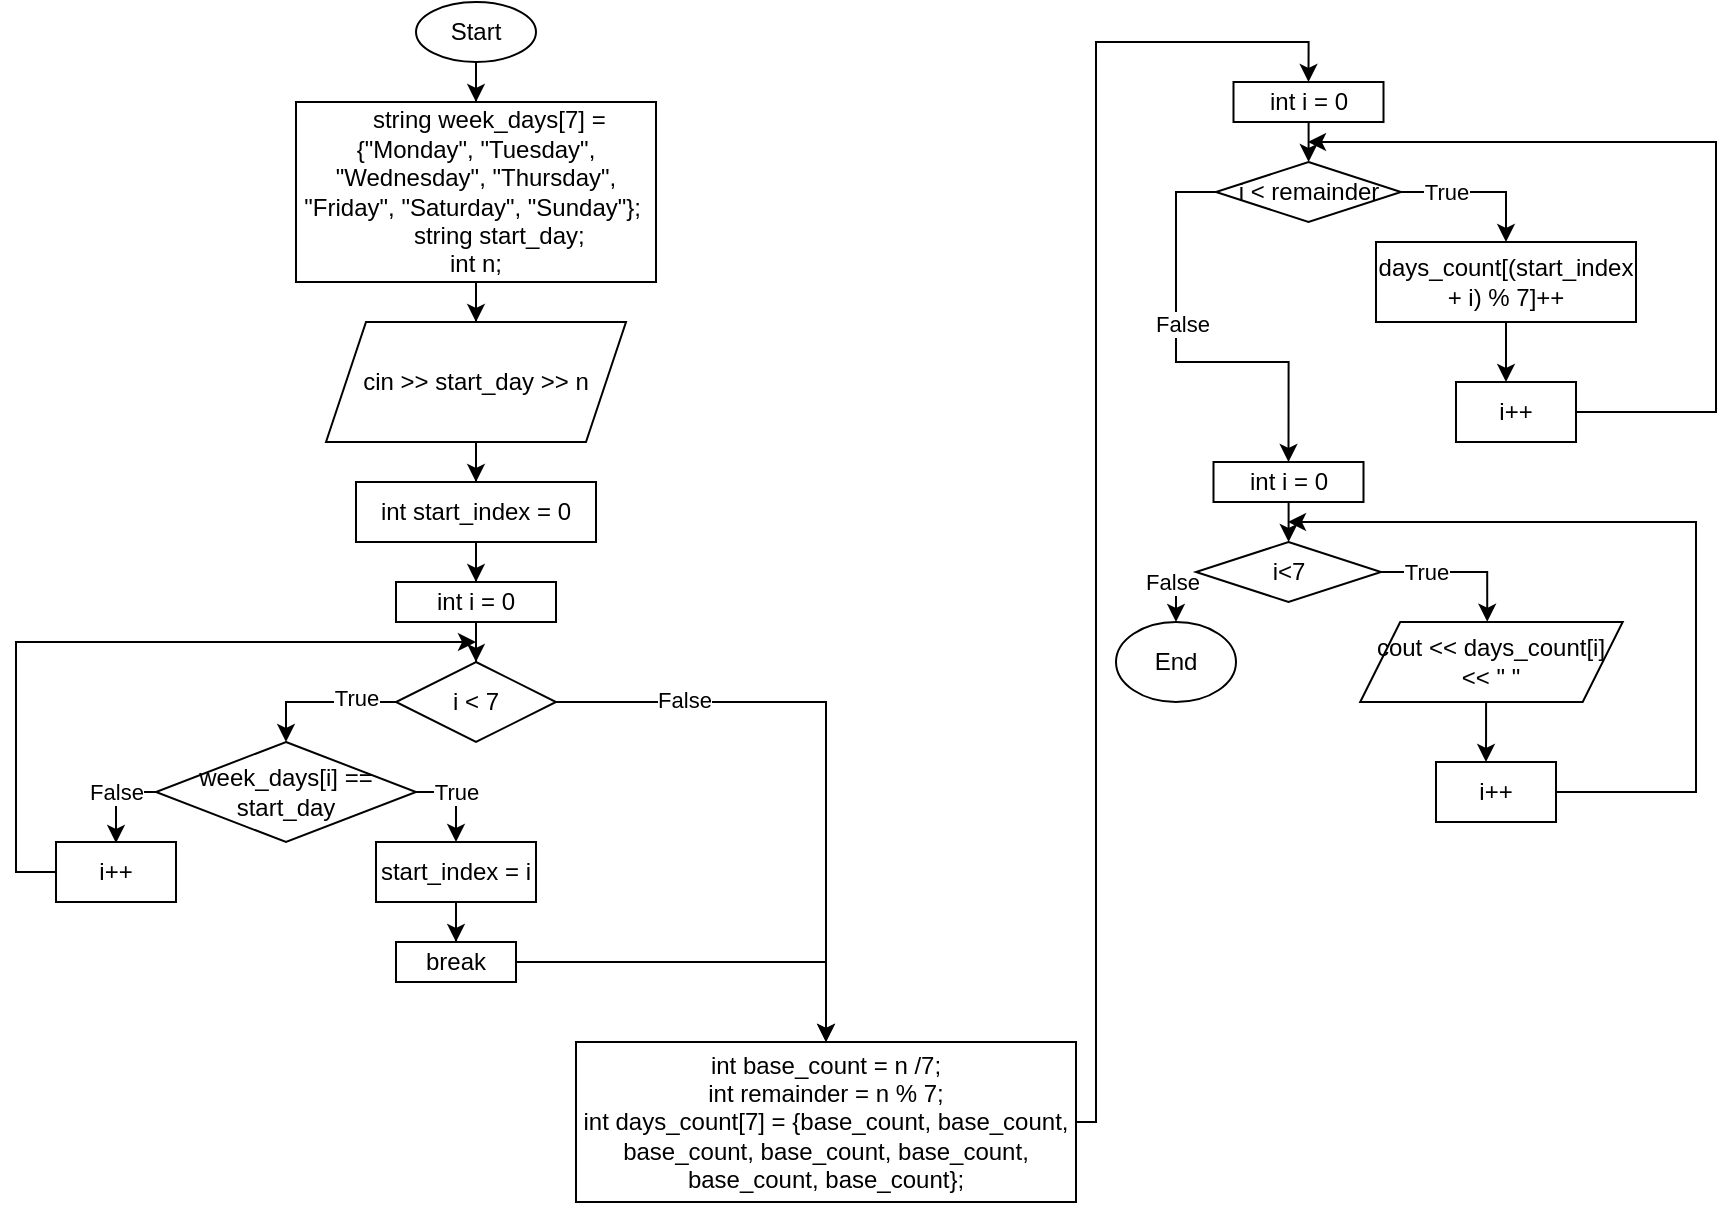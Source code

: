 <mxfile version="24.8.6">
  <diagram name="Страница — 1" id="QHzrBLedhrC0Ef9zYA9B">
    <mxGraphModel dx="913" dy="461" grid="1" gridSize="10" guides="1" tooltips="1" connect="1" arrows="1" fold="1" page="1" pageScale="1" pageWidth="2339" pageHeight="3300" math="0" shadow="0">
      <root>
        <mxCell id="0" />
        <mxCell id="1" parent="0" />
        <mxCell id="n19wgvd8ab0hIONpTGAS-3" style="edgeStyle=orthogonalEdgeStyle;rounded=0;orthogonalLoop=1;jettySize=auto;html=1;" edge="1" parent="1" source="n19wgvd8ab0hIONpTGAS-1" target="n19wgvd8ab0hIONpTGAS-4">
          <mxGeometry relative="1" as="geometry">
            <mxPoint x="270" y="100" as="targetPoint" />
          </mxGeometry>
        </mxCell>
        <mxCell id="n19wgvd8ab0hIONpTGAS-1" value="Start" style="ellipse;whiteSpace=wrap;html=1;" vertex="1" parent="1">
          <mxGeometry x="240" y="40" width="60" height="30" as="geometry" />
        </mxCell>
        <mxCell id="n19wgvd8ab0hIONpTGAS-5" style="edgeStyle=orthogonalEdgeStyle;rounded=0;orthogonalLoop=1;jettySize=auto;html=1;" edge="1" parent="1" source="n19wgvd8ab0hIONpTGAS-4" target="n19wgvd8ab0hIONpTGAS-6">
          <mxGeometry relative="1" as="geometry">
            <mxPoint x="270" y="230" as="targetPoint" />
          </mxGeometry>
        </mxCell>
        <mxCell id="n19wgvd8ab0hIONpTGAS-4" value="&amp;nbsp; &amp;nbsp; string week_days[7] = {&quot;Monday&quot;, &quot;Tuesday&quot;, &quot;Wednesday&quot;, &quot;Thursday&quot;, &quot;Friday&quot;, &quot;Saturday&quot;, &quot;Sunday&quot;};&amp;nbsp; &amp;nbsp; &amp;nbsp; &amp;nbsp; &amp;nbsp; string start_day;&amp;nbsp;&lt;div&gt;int n;&lt;/div&gt;" style="rounded=0;whiteSpace=wrap;html=1;" vertex="1" parent="1">
          <mxGeometry x="180" y="90" width="180" height="90" as="geometry" />
        </mxCell>
        <mxCell id="n19wgvd8ab0hIONpTGAS-7" style="edgeStyle=orthogonalEdgeStyle;rounded=0;orthogonalLoop=1;jettySize=auto;html=1;" edge="1" parent="1" source="n19wgvd8ab0hIONpTGAS-6" target="n19wgvd8ab0hIONpTGAS-8">
          <mxGeometry relative="1" as="geometry">
            <mxPoint x="270" y="310" as="targetPoint" />
          </mxGeometry>
        </mxCell>
        <mxCell id="n19wgvd8ab0hIONpTGAS-6" value="cin &amp;gt;&amp;gt; start_day &amp;gt;&amp;gt; n" style="shape=parallelogram;perimeter=parallelogramPerimeter;whiteSpace=wrap;html=1;fixedSize=1;" vertex="1" parent="1">
          <mxGeometry x="195" y="200" width="150" height="60" as="geometry" />
        </mxCell>
        <mxCell id="n19wgvd8ab0hIONpTGAS-9" style="edgeStyle=orthogonalEdgeStyle;rounded=0;orthogonalLoop=1;jettySize=auto;html=1;" edge="1" parent="1" source="n19wgvd8ab0hIONpTGAS-8" target="n19wgvd8ab0hIONpTGAS-10">
          <mxGeometry relative="1" as="geometry">
            <mxPoint x="270" y="370" as="targetPoint" />
          </mxGeometry>
        </mxCell>
        <mxCell id="n19wgvd8ab0hIONpTGAS-8" value="int start_index = 0" style="rounded=0;whiteSpace=wrap;html=1;" vertex="1" parent="1">
          <mxGeometry x="210" y="280" width="120" height="30" as="geometry" />
        </mxCell>
        <mxCell id="n19wgvd8ab0hIONpTGAS-11" style="edgeStyle=orthogonalEdgeStyle;rounded=0;orthogonalLoop=1;jettySize=auto;html=1;" edge="1" parent="1" source="n19wgvd8ab0hIONpTGAS-10" target="n19wgvd8ab0hIONpTGAS-12">
          <mxGeometry relative="1" as="geometry">
            <mxPoint x="270" y="380" as="targetPoint" />
          </mxGeometry>
        </mxCell>
        <mxCell id="n19wgvd8ab0hIONpTGAS-10" value="int i = 0" style="rounded=0;whiteSpace=wrap;html=1;" vertex="1" parent="1">
          <mxGeometry x="230" y="330" width="80" height="20" as="geometry" />
        </mxCell>
        <mxCell id="n19wgvd8ab0hIONpTGAS-14" style="edgeStyle=orthogonalEdgeStyle;rounded=0;orthogonalLoop=1;jettySize=auto;html=1;entryX=0.5;entryY=0;entryDx=0;entryDy=0;exitX=0;exitY=0.5;exitDx=0;exitDy=0;" edge="1" parent="1" source="n19wgvd8ab0hIONpTGAS-12" target="n19wgvd8ab0hIONpTGAS-15">
          <mxGeometry relative="1" as="geometry">
            <mxPoint x="200" y="420" as="targetPoint" />
          </mxGeometry>
        </mxCell>
        <mxCell id="n19wgvd8ab0hIONpTGAS-27" value="True" style="edgeLabel;html=1;align=center;verticalAlign=middle;resizable=0;points=[];" vertex="1" connectable="0" parent="n19wgvd8ab0hIONpTGAS-14">
          <mxGeometry x="-0.461" y="-2" relative="1" as="geometry">
            <mxPoint as="offset" />
          </mxGeometry>
        </mxCell>
        <mxCell id="n19wgvd8ab0hIONpTGAS-24" style="edgeStyle=orthogonalEdgeStyle;rounded=0;orthogonalLoop=1;jettySize=auto;html=1;" edge="1" parent="1" source="n19wgvd8ab0hIONpTGAS-12" target="n19wgvd8ab0hIONpTGAS-25">
          <mxGeometry relative="1" as="geometry">
            <mxPoint x="340" y="580" as="targetPoint" />
          </mxGeometry>
        </mxCell>
        <mxCell id="n19wgvd8ab0hIONpTGAS-28" value="False" style="edgeLabel;html=1;align=center;verticalAlign=middle;resizable=0;points=[];" vertex="1" connectable="0" parent="n19wgvd8ab0hIONpTGAS-24">
          <mxGeometry x="-0.582" y="1" relative="1" as="geometry">
            <mxPoint as="offset" />
          </mxGeometry>
        </mxCell>
        <mxCell id="n19wgvd8ab0hIONpTGAS-12" value="i &amp;lt; 7" style="rhombus;whiteSpace=wrap;html=1;" vertex="1" parent="1">
          <mxGeometry x="230" y="370" width="80" height="40" as="geometry" />
        </mxCell>
        <mxCell id="n19wgvd8ab0hIONpTGAS-17" style="edgeStyle=orthogonalEdgeStyle;rounded=0;orthogonalLoop=1;jettySize=auto;html=1;exitX=1;exitY=0.5;exitDx=0;exitDy=0;" edge="1" parent="1" source="n19wgvd8ab0hIONpTGAS-15" target="n19wgvd8ab0hIONpTGAS-18">
          <mxGeometry relative="1" as="geometry">
            <mxPoint x="260" y="480" as="targetPoint" />
          </mxGeometry>
        </mxCell>
        <mxCell id="n19wgvd8ab0hIONpTGAS-29" value="True" style="edgeLabel;html=1;align=center;verticalAlign=middle;resizable=0;points=[];" vertex="1" connectable="0" parent="n19wgvd8ab0hIONpTGAS-17">
          <mxGeometry x="-0.698" y="1" relative="1" as="geometry">
            <mxPoint x="13" y="1" as="offset" />
          </mxGeometry>
        </mxCell>
        <mxCell id="n19wgvd8ab0hIONpTGAS-19" style="edgeStyle=orthogonalEdgeStyle;rounded=0;orthogonalLoop=1;jettySize=auto;html=1;" edge="1" parent="1" source="n19wgvd8ab0hIONpTGAS-15">
          <mxGeometry relative="1" as="geometry">
            <mxPoint x="90" y="460" as="targetPoint" />
          </mxGeometry>
        </mxCell>
        <mxCell id="n19wgvd8ab0hIONpTGAS-30" value="False" style="edgeLabel;html=1;align=center;verticalAlign=middle;resizable=0;points=[];" vertex="1" connectable="0" parent="n19wgvd8ab0hIONpTGAS-19">
          <mxGeometry x="-0.296" y="-2" relative="1" as="geometry">
            <mxPoint x="-4" y="2" as="offset" />
          </mxGeometry>
        </mxCell>
        <mxCell id="n19wgvd8ab0hIONpTGAS-15" value="week_days[i] == start_day" style="rhombus;whiteSpace=wrap;html=1;" vertex="1" parent="1">
          <mxGeometry x="110" y="410" width="130" height="50" as="geometry" />
        </mxCell>
        <mxCell id="n19wgvd8ab0hIONpTGAS-20" style="edgeStyle=orthogonalEdgeStyle;rounded=0;orthogonalLoop=1;jettySize=auto;html=1;" edge="1" parent="1" source="n19wgvd8ab0hIONpTGAS-18" target="n19wgvd8ab0hIONpTGAS-21">
          <mxGeometry relative="1" as="geometry">
            <mxPoint x="260" y="520" as="targetPoint" />
          </mxGeometry>
        </mxCell>
        <mxCell id="n19wgvd8ab0hIONpTGAS-18" value="start_index = i" style="rounded=0;whiteSpace=wrap;html=1;" vertex="1" parent="1">
          <mxGeometry x="220" y="460" width="80" height="30" as="geometry" />
        </mxCell>
        <mxCell id="n19wgvd8ab0hIONpTGAS-26" style="edgeStyle=orthogonalEdgeStyle;rounded=0;orthogonalLoop=1;jettySize=auto;html=1;entryX=0.5;entryY=0;entryDx=0;entryDy=0;" edge="1" parent="1" source="n19wgvd8ab0hIONpTGAS-21" target="n19wgvd8ab0hIONpTGAS-25">
          <mxGeometry relative="1" as="geometry" />
        </mxCell>
        <mxCell id="n19wgvd8ab0hIONpTGAS-21" value="break" style="rounded=0;whiteSpace=wrap;html=1;" vertex="1" parent="1">
          <mxGeometry x="230" y="510" width="60" height="20" as="geometry" />
        </mxCell>
        <mxCell id="n19wgvd8ab0hIONpTGAS-23" style="edgeStyle=orthogonalEdgeStyle;rounded=0;orthogonalLoop=1;jettySize=auto;html=1;exitX=0;exitY=0.5;exitDx=0;exitDy=0;" edge="1" parent="1" source="n19wgvd8ab0hIONpTGAS-22">
          <mxGeometry relative="1" as="geometry">
            <mxPoint x="270" y="360" as="targetPoint" />
            <Array as="points">
              <mxPoint x="40" y="475" />
              <mxPoint x="40" y="360" />
              <mxPoint x="230" y="360" />
            </Array>
          </mxGeometry>
        </mxCell>
        <mxCell id="n19wgvd8ab0hIONpTGAS-22" value="i++" style="rounded=0;whiteSpace=wrap;html=1;" vertex="1" parent="1">
          <mxGeometry x="60" y="460" width="60" height="30" as="geometry" />
        </mxCell>
        <mxCell id="n19wgvd8ab0hIONpTGAS-31" style="edgeStyle=orthogonalEdgeStyle;rounded=0;orthogonalLoop=1;jettySize=auto;html=1;entryX=0.5;entryY=0;entryDx=0;entryDy=0;exitX=1;exitY=0.5;exitDx=0;exitDy=0;" edge="1" parent="1" source="n19wgvd8ab0hIONpTGAS-25" target="n19wgvd8ab0hIONpTGAS-32">
          <mxGeometry relative="1" as="geometry">
            <mxPoint x="415" y="700" as="targetPoint" />
            <mxPoint x="540" y="620" as="sourcePoint" />
            <Array as="points">
              <mxPoint x="580" y="600" />
              <mxPoint x="580" y="60" />
              <mxPoint x="686" y="60" />
            </Array>
          </mxGeometry>
        </mxCell>
        <mxCell id="n19wgvd8ab0hIONpTGAS-25" value="&lt;div&gt;int base_count = n /7;&lt;/div&gt;&lt;div&gt;int remainder = n % 7;&lt;/div&gt;&lt;div&gt;&lt;span style=&quot;background-color: initial;&quot;&gt;int days_count[7] = {base_count, base_count, base_count, base_count, base_count, base_count, base_count};&lt;/span&gt;&lt;/div&gt;" style="rounded=0;whiteSpace=wrap;html=1;" vertex="1" parent="1">
          <mxGeometry x="320" y="560" width="250" height="80" as="geometry" />
        </mxCell>
        <mxCell id="n19wgvd8ab0hIONpTGAS-36" style="edgeStyle=orthogonalEdgeStyle;rounded=0;orthogonalLoop=1;jettySize=auto;html=1;" edge="1" parent="1" source="n19wgvd8ab0hIONpTGAS-32" target="n19wgvd8ab0hIONpTGAS-37">
          <mxGeometry relative="1" as="geometry">
            <mxPoint x="686.25" y="120" as="targetPoint" />
          </mxGeometry>
        </mxCell>
        <mxCell id="n19wgvd8ab0hIONpTGAS-32" value="int i = 0" style="rounded=0;whiteSpace=wrap;html=1;" vertex="1" parent="1">
          <mxGeometry x="648.75" y="80" width="75" height="20" as="geometry" />
        </mxCell>
        <mxCell id="n19wgvd8ab0hIONpTGAS-41" style="edgeStyle=orthogonalEdgeStyle;rounded=0;orthogonalLoop=1;jettySize=auto;html=1;entryX=0.5;entryY=0;entryDx=0;entryDy=0;" edge="1" parent="1" source="n19wgvd8ab0hIONpTGAS-37" target="n19wgvd8ab0hIONpTGAS-40">
          <mxGeometry relative="1" as="geometry">
            <Array as="points">
              <mxPoint x="785" y="135" />
            </Array>
          </mxGeometry>
        </mxCell>
        <mxCell id="n19wgvd8ab0hIONpTGAS-45" value="True" style="edgeLabel;html=1;align=center;verticalAlign=middle;resizable=0;points=[];" vertex="1" connectable="0" parent="n19wgvd8ab0hIONpTGAS-41">
          <mxGeometry x="-0.424" relative="1" as="geometry">
            <mxPoint as="offset" />
          </mxGeometry>
        </mxCell>
        <mxCell id="n19wgvd8ab0hIONpTGAS-46" style="edgeStyle=orthogonalEdgeStyle;rounded=0;orthogonalLoop=1;jettySize=auto;html=1;entryX=0.5;entryY=0;entryDx=0;entryDy=0;exitX=0;exitY=0.5;exitDx=0;exitDy=0;" edge="1" parent="1" source="n19wgvd8ab0hIONpTGAS-37" target="n19wgvd8ab0hIONpTGAS-49">
          <mxGeometry relative="1" as="geometry">
            <mxPoint x="610" y="290" as="targetPoint" />
            <Array as="points">
              <mxPoint x="620" y="135" />
              <mxPoint x="620" y="220" />
              <mxPoint x="676" y="220" />
            </Array>
          </mxGeometry>
        </mxCell>
        <mxCell id="n19wgvd8ab0hIONpTGAS-47" value="False" style="edgeLabel;html=1;align=center;verticalAlign=middle;resizable=0;points=[];" vertex="1" connectable="0" parent="n19wgvd8ab0hIONpTGAS-46">
          <mxGeometry x="-0.185" y="3" relative="1" as="geometry">
            <mxPoint as="offset" />
          </mxGeometry>
        </mxCell>
        <mxCell id="n19wgvd8ab0hIONpTGAS-37" value="i &amp;lt; remainder" style="rhombus;whiteSpace=wrap;html=1;" vertex="1" parent="1">
          <mxGeometry x="640" y="120" width="92.5" height="30" as="geometry" />
        </mxCell>
        <mxCell id="n19wgvd8ab0hIONpTGAS-42" style="edgeStyle=orthogonalEdgeStyle;rounded=0;orthogonalLoop=1;jettySize=auto;html=1;" edge="1" parent="1" source="n19wgvd8ab0hIONpTGAS-40">
          <mxGeometry relative="1" as="geometry">
            <mxPoint x="785" y="230" as="targetPoint" />
          </mxGeometry>
        </mxCell>
        <mxCell id="n19wgvd8ab0hIONpTGAS-40" value="&lt;p data-pm-slice=&quot;0 0 []&quot;&gt;days_count[(start_index + i) % 7]++&lt;/p&gt;" style="rounded=0;whiteSpace=wrap;html=1;" vertex="1" parent="1">
          <mxGeometry x="720" y="160" width="130" height="40" as="geometry" />
        </mxCell>
        <mxCell id="n19wgvd8ab0hIONpTGAS-44" style="edgeStyle=orthogonalEdgeStyle;rounded=0;orthogonalLoop=1;jettySize=auto;html=1;" edge="1" parent="1" source="n19wgvd8ab0hIONpTGAS-43">
          <mxGeometry relative="1" as="geometry">
            <mxPoint x="686" y="110" as="targetPoint" />
            <Array as="points">
              <mxPoint x="890" y="245" />
              <mxPoint x="890" y="110" />
              <mxPoint x="724" y="110" />
            </Array>
          </mxGeometry>
        </mxCell>
        <mxCell id="n19wgvd8ab0hIONpTGAS-43" value="i++" style="rounded=0;whiteSpace=wrap;html=1;" vertex="1" parent="1">
          <mxGeometry x="760" y="230" width="60" height="30" as="geometry" />
        </mxCell>
        <mxCell id="n19wgvd8ab0hIONpTGAS-48" style="edgeStyle=orthogonalEdgeStyle;rounded=0;orthogonalLoop=1;jettySize=auto;html=1;" edge="1" parent="1" source="n19wgvd8ab0hIONpTGAS-49" target="n19wgvd8ab0hIONpTGAS-53">
          <mxGeometry relative="1" as="geometry">
            <mxPoint x="676.25" y="310" as="targetPoint" />
          </mxGeometry>
        </mxCell>
        <mxCell id="n19wgvd8ab0hIONpTGAS-49" value="int i = 0" style="rounded=0;whiteSpace=wrap;html=1;" vertex="1" parent="1">
          <mxGeometry x="638.75" y="270" width="75" height="20" as="geometry" />
        </mxCell>
        <mxCell id="n19wgvd8ab0hIONpTGAS-50" style="edgeStyle=orthogonalEdgeStyle;rounded=0;orthogonalLoop=1;jettySize=auto;html=1;entryX=0.484;entryY=-0.003;entryDx=0;entryDy=0;entryPerimeter=0;" edge="1" parent="1" source="n19wgvd8ab0hIONpTGAS-53" target="n19wgvd8ab0hIONpTGAS-58">
          <mxGeometry relative="1" as="geometry">
            <Array as="points">
              <mxPoint x="775.35" y="325" />
            </Array>
            <mxPoint x="775.0" y="350" as="targetPoint" />
          </mxGeometry>
        </mxCell>
        <mxCell id="n19wgvd8ab0hIONpTGAS-51" value="True" style="edgeLabel;html=1;align=center;verticalAlign=middle;resizable=0;points=[];" vertex="1" connectable="0" parent="n19wgvd8ab0hIONpTGAS-50">
          <mxGeometry x="-0.424" relative="1" as="geometry">
            <mxPoint as="offset" />
          </mxGeometry>
        </mxCell>
        <mxCell id="n19wgvd8ab0hIONpTGAS-59" style="edgeStyle=orthogonalEdgeStyle;rounded=0;orthogonalLoop=1;jettySize=auto;html=1;exitX=0;exitY=0.5;exitDx=0;exitDy=0;" edge="1" parent="1" source="n19wgvd8ab0hIONpTGAS-53" target="n19wgvd8ab0hIONpTGAS-60">
          <mxGeometry relative="1" as="geometry">
            <mxPoint x="610" y="450" as="targetPoint" />
            <Array as="points">
              <mxPoint x="620" y="325" />
              <mxPoint x="620" y="360" />
              <mxPoint x="640" y="360" />
            </Array>
          </mxGeometry>
        </mxCell>
        <mxCell id="n19wgvd8ab0hIONpTGAS-61" value="False" style="edgeLabel;html=1;align=center;verticalAlign=middle;resizable=0;points=[];" vertex="1" connectable="0" parent="n19wgvd8ab0hIONpTGAS-59">
          <mxGeometry x="-0.226" y="-2" relative="1" as="geometry">
            <mxPoint y="1" as="offset" />
          </mxGeometry>
        </mxCell>
        <mxCell id="n19wgvd8ab0hIONpTGAS-53" value="i&amp;lt;7" style="rhombus;whiteSpace=wrap;html=1;" vertex="1" parent="1">
          <mxGeometry x="630" y="310" width="92.5" height="30" as="geometry" />
        </mxCell>
        <mxCell id="n19wgvd8ab0hIONpTGAS-54" style="edgeStyle=orthogonalEdgeStyle;rounded=0;orthogonalLoop=1;jettySize=auto;html=1;" edge="1" parent="1">
          <mxGeometry relative="1" as="geometry">
            <mxPoint x="775" y="420" as="targetPoint" />
            <mxPoint x="775.05" y="390" as="sourcePoint" />
          </mxGeometry>
        </mxCell>
        <mxCell id="n19wgvd8ab0hIONpTGAS-56" style="edgeStyle=orthogonalEdgeStyle;rounded=0;orthogonalLoop=1;jettySize=auto;html=1;" edge="1" parent="1" source="n19wgvd8ab0hIONpTGAS-57">
          <mxGeometry relative="1" as="geometry">
            <mxPoint x="676" y="300" as="targetPoint" />
            <Array as="points">
              <mxPoint x="880" y="435" />
              <mxPoint x="880" y="300" />
              <mxPoint x="714" y="300" />
            </Array>
          </mxGeometry>
        </mxCell>
        <mxCell id="n19wgvd8ab0hIONpTGAS-57" value="i++" style="rounded=0;whiteSpace=wrap;html=1;" vertex="1" parent="1">
          <mxGeometry x="750" y="420" width="60" height="30" as="geometry" />
        </mxCell>
        <mxCell id="n19wgvd8ab0hIONpTGAS-58" value="cout &amp;lt;&amp;lt; days_count[i] &amp;lt;&amp;lt; &quot; &quot;" style="shape=parallelogram;perimeter=parallelogramPerimeter;whiteSpace=wrap;html=1;fixedSize=1;" vertex="1" parent="1">
          <mxGeometry x="712.1" y="350" width="131.25" height="40" as="geometry" />
        </mxCell>
        <mxCell id="n19wgvd8ab0hIONpTGAS-60" value="End" style="ellipse;whiteSpace=wrap;html=1;" vertex="1" parent="1">
          <mxGeometry x="590" y="350" width="60" height="40" as="geometry" />
        </mxCell>
      </root>
    </mxGraphModel>
  </diagram>
</mxfile>
